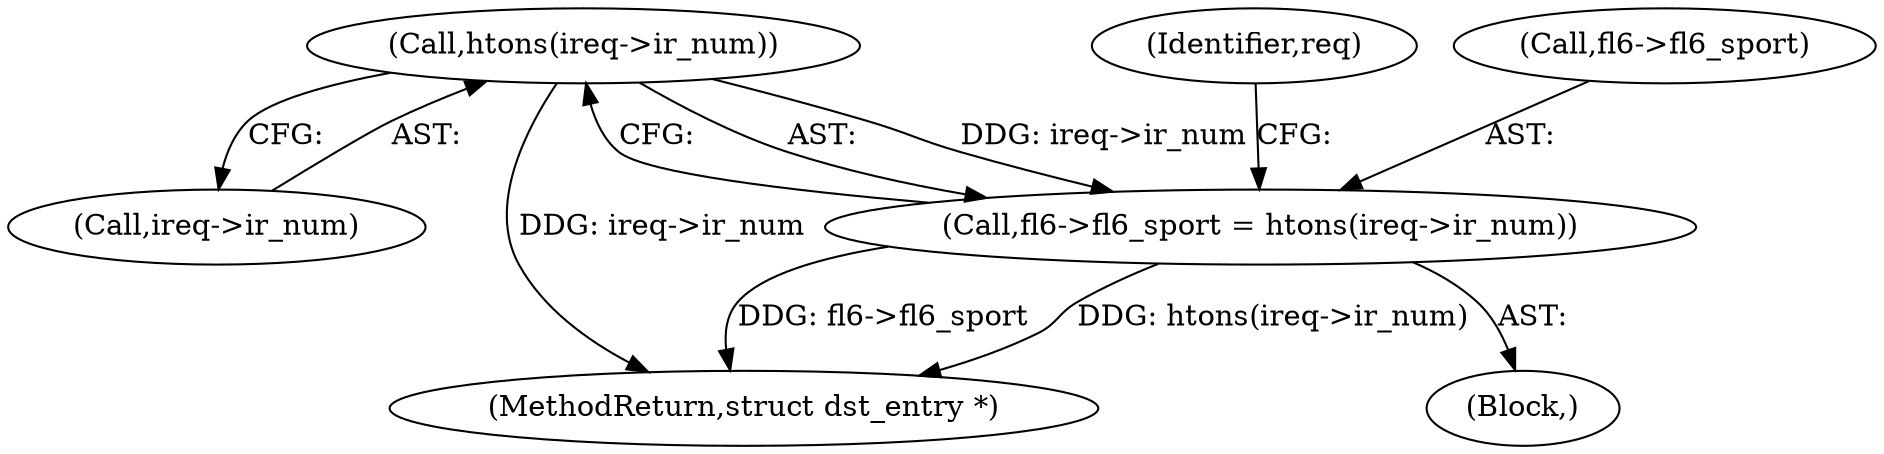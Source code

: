 digraph "0_linux_45f6fad84cc305103b28d73482b344d7f5b76f39_7@pointer" {
"1000178" [label="(Call,htons(ireq->ir_num))"];
"1000174" [label="(Call,fl6->fl6_sport = htons(ireq->ir_num))"];
"1000174" [label="(Call,fl6->fl6_sport = htons(ireq->ir_num))"];
"1000178" [label="(Call,htons(ireq->ir_num))"];
"1000183" [label="(Identifier,req)"];
"1000179" [label="(Call,ireq->ir_num)"];
"1000199" [label="(MethodReturn,struct dst_entry *)"];
"1000175" [label="(Call,fl6->fl6_sport)"];
"1000105" [label="(Block,)"];
"1000178" -> "1000174"  [label="AST: "];
"1000178" -> "1000179"  [label="CFG: "];
"1000179" -> "1000178"  [label="AST: "];
"1000174" -> "1000178"  [label="CFG: "];
"1000178" -> "1000199"  [label="DDG: ireq->ir_num"];
"1000178" -> "1000174"  [label="DDG: ireq->ir_num"];
"1000174" -> "1000105"  [label="AST: "];
"1000175" -> "1000174"  [label="AST: "];
"1000183" -> "1000174"  [label="CFG: "];
"1000174" -> "1000199"  [label="DDG: htons(ireq->ir_num)"];
"1000174" -> "1000199"  [label="DDG: fl6->fl6_sport"];
}
